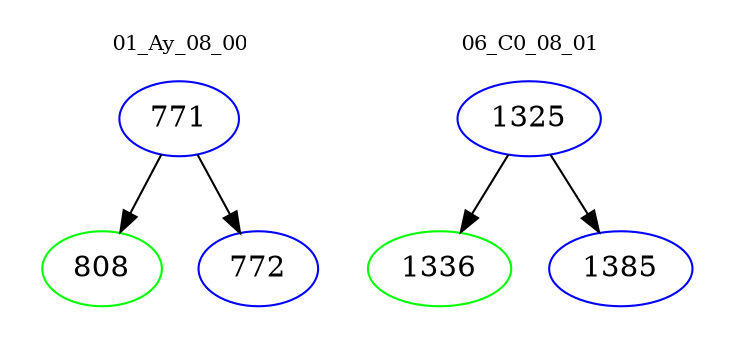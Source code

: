 digraph{
subgraph cluster_0 {
color = white
label = "01_Ay_08_00";
fontsize=10;
T0_771 [label="771", color="blue"]
T0_771 -> T0_808 [color="black"]
T0_808 [label="808", color="green"]
T0_771 -> T0_772 [color="black"]
T0_772 [label="772", color="blue"]
}
subgraph cluster_1 {
color = white
label = "06_C0_08_01";
fontsize=10;
T1_1325 [label="1325", color="blue"]
T1_1325 -> T1_1336 [color="black"]
T1_1336 [label="1336", color="green"]
T1_1325 -> T1_1385 [color="black"]
T1_1385 [label="1385", color="blue"]
}
}
